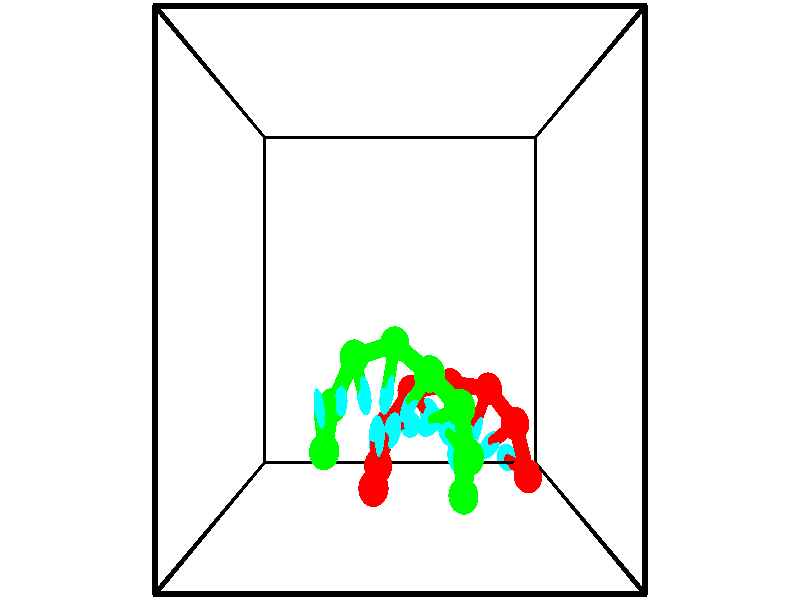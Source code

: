 // switches for output
#declare DRAW_BASES = 1; // possible values are 0, 1; only relevant for DNA ribbons
#declare DRAW_BASES_TYPE = 3; // possible values are 1, 2, 3; only relevant for DNA ribbons
#declare DRAW_FOG = 0; // set to 1 to enable fog

#include "colors.inc"

#include "transforms.inc"
background { rgb <1, 1, 1>}

#default {
   normal{
       ripples 0.25
       frequency 0.20
       turbulence 0.2
       lambda 5
   }
	finish {
		phong 0.1
		phong_size 40.
	}
}

// original window dimensions: 1024x640


// camera settings

camera {
	sky <-0, 1, 0>
	up <-0, 1, 0>
	right 1.6 * <1, 0, 0>
	location <2.5, 2.5, 11.1562>
	look_at <2.5, 2.5, 2.5>
	direction <0, 0, -8.6562>
	angle 67.0682
}


# declare cpy_camera_pos = <2.5, 2.5, 11.1562>;
# if (DRAW_FOG = 1)
fog {
	fog_type 2
	up vnormalize(cpy_camera_pos)
	color rgbt<1,1,1,0.3>
	distance 1e-5
	fog_alt 3e-3
	fog_offset 4
}
# end


// LIGHTS

# declare lum = 6;
global_settings {
	ambient_light rgb lum * <0.05, 0.05, 0.05>
	max_trace_level 15
}# declare cpy_direct_light_amount = 0.25;
light_source
{	1000 * <-1, -1, 1>,
	rgb lum * cpy_direct_light_amount
	parallel
}

light_source
{	1000 * <1, 1, -1>,
	rgb lum * cpy_direct_light_amount
	parallel
}

// strand 0

// nucleotide -1

// particle -1
sphere {
	<4.799268, -0.137182, 0.307223> 0.250000
	pigment { color rgbt <1,0,0,0> }
	no_shadow
}
cylinder {
	<4.646255, -0.055099, -0.053123>,  <4.554448, -0.005850, -0.269331>, 0.100000
	pigment { color rgbt <1,0,0,0> }
	no_shadow
}
cylinder {
	<4.646255, -0.055099, -0.053123>,  <4.799268, -0.137182, 0.307223>, 0.100000
	pigment { color rgbt <1,0,0,0> }
	no_shadow
}

// particle -1
sphere {
	<4.646255, -0.055099, -0.053123> 0.100000
	pigment { color rgbt <1,0,0,0> }
	no_shadow
}
sphere {
	0, 1
	scale<0.080000,0.200000,0.300000>
	matrix <-0.792278, 0.428786, 0.434094,
		0.475358, 0.879792, -0.001445,
		-0.382531, 0.205205, -0.900867,
		4.531496, 0.006462, -0.323383>
	pigment { color rgbt <0,1,1,0> }
	no_shadow
}
cylinder {
	<4.575347, 0.643282, 0.272591>,  <4.799268, -0.137182, 0.307223>, 0.130000
	pigment { color rgbt <1,0,0,0> }
	no_shadow
}

// nucleotide -1

// particle -1
sphere {
	<4.575347, 0.643282, 0.272591> 0.250000
	pigment { color rgbt <1,0,0,0> }
	no_shadow
}
cylinder {
	<4.351135, 0.413345, 0.034142>,  <4.216608, 0.275383, -0.108928>, 0.100000
	pigment { color rgbt <1,0,0,0> }
	no_shadow
}
cylinder {
	<4.351135, 0.413345, 0.034142>,  <4.575347, 0.643282, 0.272591>, 0.100000
	pigment { color rgbt <1,0,0,0> }
	no_shadow
}

// particle -1
sphere {
	<4.351135, 0.413345, 0.034142> 0.100000
	pigment { color rgbt <1,0,0,0> }
	no_shadow
}
sphere {
	0, 1
	scale<0.080000,0.200000,0.300000>
	matrix <-0.828117, 0.384429, 0.407966,
		-0.005350, 0.722337, -0.691521,
		-0.560529, -0.574843, -0.596123,
		4.182976, 0.240893, -0.144695>
	pigment { color rgbt <0,1,1,0> }
	no_shadow
}
cylinder {
	<4.142497, 1.125604, -0.077885>,  <4.575347, 0.643282, 0.272591>, 0.130000
	pigment { color rgbt <1,0,0,0> }
	no_shadow
}

// nucleotide -1

// particle -1
sphere {
	<4.142497, 1.125604, -0.077885> 0.250000
	pigment { color rgbt <1,0,0,0> }
	no_shadow
}
cylinder {
	<3.981983, 0.759239, -0.074402>,  <3.885675, 0.539420, -0.072312>, 0.100000
	pigment { color rgbt <1,0,0,0> }
	no_shadow
}
cylinder {
	<3.981983, 0.759239, -0.074402>,  <4.142497, 1.125604, -0.077885>, 0.100000
	pigment { color rgbt <1,0,0,0> }
	no_shadow
}

// particle -1
sphere {
	<3.981983, 0.759239, -0.074402> 0.100000
	pigment { color rgbt <1,0,0,0> }
	no_shadow
}
sphere {
	0, 1
	scale<0.080000,0.200000,0.300000>
	matrix <-0.787287, 0.349759, 0.507787,
		-0.468134, 0.196911, -0.861439,
		-0.401285, -0.915912, 0.008708,
		3.861598, 0.484466, -0.071789>
	pigment { color rgbt <0,1,1,0> }
	no_shadow
}
cylinder {
	<3.458383, 1.163369, -0.391080>,  <4.142497, 1.125604, -0.077885>, 0.130000
	pigment { color rgbt <1,0,0,0> }
	no_shadow
}

// nucleotide -1

// particle -1
sphere {
	<3.458383, 1.163369, -0.391080> 0.250000
	pigment { color rgbt <1,0,0,0> }
	no_shadow
}
cylinder {
	<3.469660, 0.874435, -0.114693>,  <3.476426, 0.701075, 0.051140>, 0.100000
	pigment { color rgbt <1,0,0,0> }
	no_shadow
}
cylinder {
	<3.469660, 0.874435, -0.114693>,  <3.458383, 1.163369, -0.391080>, 0.100000
	pigment { color rgbt <1,0,0,0> }
	no_shadow
}

// particle -1
sphere {
	<3.469660, 0.874435, -0.114693> 0.100000
	pigment { color rgbt <1,0,0,0> }
	no_shadow
}
sphere {
	0, 1
	scale<0.080000,0.200000,0.300000>
	matrix <-0.900989, 0.281014, 0.330531,
		-0.432926, -0.631873, -0.642893,
		0.028192, -0.722335, 0.690969,
		3.478117, 0.657735, 0.092598>
	pigment { color rgbt <0,1,1,0> }
	no_shadow
}
cylinder {
	<2.702486, 1.068454, -0.264545>,  <3.458383, 1.163369, -0.391080>, 0.130000
	pigment { color rgbt <1,0,0,0> }
	no_shadow
}

// nucleotide -1

// particle -1
sphere {
	<2.702486, 1.068454, -0.264545> 0.250000
	pigment { color rgbt <1,0,0,0> }
	no_shadow
}
cylinder {
	<2.890083, 0.917053, 0.054649>,  <3.002641, 0.826213, 0.246166>, 0.100000
	pigment { color rgbt <1,0,0,0> }
	no_shadow
}
cylinder {
	<2.890083, 0.917053, 0.054649>,  <2.702486, 1.068454, -0.264545>, 0.100000
	pigment { color rgbt <1,0,0,0> }
	no_shadow
}

// particle -1
sphere {
	<2.890083, 0.917053, 0.054649> 0.100000
	pigment { color rgbt <1,0,0,0> }
	no_shadow
}
sphere {
	0, 1
	scale<0.080000,0.200000,0.300000>
	matrix <-0.797333, 0.207164, 0.566871,
		-0.379875, -0.902120, -0.204633,
		0.468993, -0.378501, 0.797987,
		3.030781, 0.803503, 0.294045>
	pigment { color rgbt <0,1,1,0> }
	no_shadow
}
cylinder {
	<2.277128, 0.561703, -0.076838>,  <2.702486, 1.068454, -0.264545>, 0.130000
	pigment { color rgbt <1,0,0,0> }
	no_shadow
}

// nucleotide -1

// particle -1
sphere {
	<2.277128, 0.561703, -0.076838> 0.250000
	pigment { color rgbt <1,0,0,0> }
	no_shadow
}
cylinder {
	<2.502455, 0.626419, 0.247261>,  <2.637650, 0.665249, 0.441720>, 0.100000
	pigment { color rgbt <1,0,0,0> }
	no_shadow
}
cylinder {
	<2.502455, 0.626419, 0.247261>,  <2.277128, 0.561703, -0.076838>, 0.100000
	pigment { color rgbt <1,0,0,0> }
	no_shadow
}

// particle -1
sphere {
	<2.502455, 0.626419, 0.247261> 0.100000
	pigment { color rgbt <1,0,0,0> }
	no_shadow
}
sphere {
	0, 1
	scale<0.080000,0.200000,0.300000>
	matrix <-0.823943, 0.036902, 0.565470,
		0.061586, -0.986136, 0.154090,
		0.563316, 0.161787, 0.810247,
		2.671450, 0.674956, 0.490335>
	pigment { color rgbt <0,1,1,0> }
	no_shadow
}
cylinder {
	<2.113050, 0.043641, 0.424131>,  <2.277128, 0.561703, -0.076838>, 0.130000
	pigment { color rgbt <1,0,0,0> }
	no_shadow
}

// nucleotide -1

// particle -1
sphere {
	<2.113050, 0.043641, 0.424131> 0.250000
	pigment { color rgbt <1,0,0,0> }
	no_shadow
}
cylinder {
	<2.257769, 0.372887, 0.599213>,  <2.344600, 0.570434, 0.704262>, 0.100000
	pigment { color rgbt <1,0,0,0> }
	no_shadow
}
cylinder {
	<2.257769, 0.372887, 0.599213>,  <2.113050, 0.043641, 0.424131>, 0.100000
	pigment { color rgbt <1,0,0,0> }
	no_shadow
}

// particle -1
sphere {
	<2.257769, 0.372887, 0.599213> 0.100000
	pigment { color rgbt <1,0,0,0> }
	no_shadow
}
sphere {
	0, 1
	scale<0.080000,0.200000,0.300000>
	matrix <-0.798859, 0.031712, 0.600682,
		0.480550, -0.566989, 0.669026,
		0.361796, 0.823115, 0.437705,
		2.366307, 0.619821, 0.730524>
	pigment { color rgbt <0,1,1,0> }
	no_shadow
}
cylinder {
	<2.059795, -0.103728, 1.138771>,  <2.113050, 0.043641, 0.424131>, 0.130000
	pigment { color rgbt <1,0,0,0> }
	no_shadow
}

// nucleotide -1

// particle -1
sphere {
	<2.059795, -0.103728, 1.138771> 0.250000
	pigment { color rgbt <1,0,0,0> }
	no_shadow
}
cylinder {
	<2.087378, 0.293808, 1.104065>,  <2.103927, 0.532329, 1.083241>, 0.100000
	pigment { color rgbt <1,0,0,0> }
	no_shadow
}
cylinder {
	<2.087378, 0.293808, 1.104065>,  <2.059795, -0.103728, 1.138771>, 0.100000
	pigment { color rgbt <1,0,0,0> }
	no_shadow
}

// particle -1
sphere {
	<2.087378, 0.293808, 1.104065> 0.100000
	pigment { color rgbt <1,0,0,0> }
	no_shadow
}
sphere {
	0, 1
	scale<0.080000,0.200000,0.300000>
	matrix <-0.787573, 0.107617, 0.606752,
		0.612351, 0.026494, 0.790142,
		0.068957, 0.993839, -0.086766,
		2.108065, 0.591960, 1.078035>
	pigment { color rgbt <0,1,1,0> }
	no_shadow
}
// strand 1

// nucleotide -1

// particle -1
sphere {
	<1.240952, 0.399130, 1.124497> 0.250000
	pigment { color rgbt <0,1,0,0> }
	no_shadow
}
cylinder {
	<1.217012, 0.762566, 1.289848>,  <1.202648, 0.980627, 1.389059>, 0.100000
	pigment { color rgbt <0,1,0,0> }
	no_shadow
}
cylinder {
	<1.217012, 0.762566, 1.289848>,  <1.240952, 0.399130, 1.124497>, 0.100000
	pigment { color rgbt <0,1,0,0> }
	no_shadow
}

// particle -1
sphere {
	<1.217012, 0.762566, 1.289848> 0.100000
	pigment { color rgbt <0,1,0,0> }
	no_shadow
}
sphere {
	0, 1
	scale<0.080000,0.200000,0.300000>
	matrix <0.952902, 0.175350, -0.247446,
		-0.297313, 0.379100, -0.876292,
		-0.059851, 0.908590, 0.413379,
		1.199057, 1.035143, 1.413862>
	pigment { color rgbt <0,1,1,0> }
	no_shadow
}
cylinder {
	<1.330576, 0.982991, 0.732748>,  <1.240952, 0.399130, 1.124497>, 0.130000
	pigment { color rgbt <0,1,0,0> }
	no_shadow
}

// nucleotide -1

// particle -1
sphere {
	<1.330576, 0.982991, 0.732748> 0.250000
	pigment { color rgbt <0,1,0,0> }
	no_shadow
}
cylinder {
	<1.453664, 1.068901, 1.103516>,  <1.527517, 1.120447, 1.325976>, 0.100000
	pigment { color rgbt <0,1,0,0> }
	no_shadow
}
cylinder {
	<1.453664, 1.068901, 1.103516>,  <1.330576, 0.982991, 0.732748>, 0.100000
	pigment { color rgbt <0,1,0,0> }
	no_shadow
}

// particle -1
sphere {
	<1.453664, 1.068901, 1.103516> 0.100000
	pigment { color rgbt <0,1,0,0> }
	no_shadow
}
sphere {
	0, 1
	scale<0.080000,0.200000,0.300000>
	matrix <0.949946, -0.014109, -0.312096,
		-0.053953, 0.976562, -0.208365,
		0.307721, 0.214774, 0.926920,
		1.545981, 1.133333, 1.381591>
	pigment { color rgbt <0,1,1,0> }
	no_shadow
}
cylinder {
	<1.713181, 1.684823, 0.777420>,  <1.330576, 0.982991, 0.732748>, 0.130000
	pigment { color rgbt <0,1,0,0> }
	no_shadow
}

// nucleotide -1

// particle -1
sphere {
	<1.713181, 1.684823, 0.777420> 0.250000
	pigment { color rgbt <0,1,0,0> }
	no_shadow
}
cylinder {
	<1.824610, 1.402679, 1.038147>,  <1.891468, 1.233393, 1.194583>, 0.100000
	pigment { color rgbt <0,1,0,0> }
	no_shadow
}
cylinder {
	<1.824610, 1.402679, 1.038147>,  <1.713181, 1.684823, 0.777420>, 0.100000
	pigment { color rgbt <0,1,0,0> }
	no_shadow
}

// particle -1
sphere {
	<1.824610, 1.402679, 1.038147> 0.100000
	pigment { color rgbt <0,1,0,0> }
	no_shadow
}
sphere {
	0, 1
	scale<0.080000,0.200000,0.300000>
	matrix <0.886518, -0.072213, -0.457024,
		0.369435, 0.705162, 0.605198,
		0.278573, -0.705359, 0.651817,
		1.908182, 1.191072, 1.233692>
	pigment { color rgbt <0,1,1,0> }
	no_shadow
}
cylinder {
	<2.409617, 1.879305, 0.970701>,  <1.713181, 1.684823, 0.777420>, 0.130000
	pigment { color rgbt <0,1,0,0> }
	no_shadow
}

// nucleotide -1

// particle -1
sphere {
	<2.409617, 1.879305, 0.970701> 0.250000
	pigment { color rgbt <0,1,0,0> }
	no_shadow
}
cylinder {
	<2.335875, 1.492241, 1.039574>,  <2.291630, 1.260002, 1.080897>, 0.100000
	pigment { color rgbt <0,1,0,0> }
	no_shadow
}
cylinder {
	<2.335875, 1.492241, 1.039574>,  <2.409617, 1.879305, 0.970701>, 0.100000
	pigment { color rgbt <0,1,0,0> }
	no_shadow
}

// particle -1
sphere {
	<2.335875, 1.492241, 1.039574> 0.100000
	pigment { color rgbt <0,1,0,0> }
	no_shadow
}
sphere {
	0, 1
	scale<0.080000,0.200000,0.300000>
	matrix <0.867789, -0.242507, -0.433743,
		0.461471, 0.069454, 0.884432,
		-0.184356, -0.967660, 0.172181,
		2.280568, 1.201943, 1.091228>
	pigment { color rgbt <0,1,1,0> }
	no_shadow
}
cylinder {
	<2.970495, 1.510499, 1.462040>,  <2.409617, 1.879305, 0.970701>, 0.130000
	pigment { color rgbt <0,1,0,0> }
	no_shadow
}

// nucleotide -1

// particle -1
sphere {
	<2.970495, 1.510499, 1.462040> 0.250000
	pigment { color rgbt <0,1,0,0> }
	no_shadow
}
cylinder {
	<2.788843, 1.234703, 1.236343>,  <2.679852, 1.069225, 1.100925>, 0.100000
	pigment { color rgbt <0,1,0,0> }
	no_shadow
}
cylinder {
	<2.788843, 1.234703, 1.236343>,  <2.970495, 1.510499, 1.462040>, 0.100000
	pigment { color rgbt <0,1,0,0> }
	no_shadow
}

// particle -1
sphere {
	<2.788843, 1.234703, 1.236343> 0.100000
	pigment { color rgbt <0,1,0,0> }
	no_shadow
}
sphere {
	0, 1
	scale<0.080000,0.200000,0.300000>
	matrix <0.890371, -0.328673, -0.314983,
		0.031727, -0.645427, 0.763162,
		-0.454130, -0.689491, -0.564242,
		2.652604, 1.027856, 1.067071>
	pigment { color rgbt <0,1,1,0> }
	no_shadow
}
cylinder {
	<3.464883, 1.054010, 1.406234>,  <2.970495, 1.510499, 1.462040>, 0.130000
	pigment { color rgbt <0,1,0,0> }
	no_shadow
}

// nucleotide -1

// particle -1
sphere {
	<3.464883, 1.054010, 1.406234> 0.250000
	pigment { color rgbt <0,1,0,0> }
	no_shadow
}
cylinder {
	<3.202747, 0.895988, 1.148720>,  <3.045465, 0.801176, 0.994211>, 0.100000
	pigment { color rgbt <0,1,0,0> }
	no_shadow
}
cylinder {
	<3.202747, 0.895988, 1.148720>,  <3.464883, 1.054010, 1.406234>, 0.100000
	pigment { color rgbt <0,1,0,0> }
	no_shadow
}

// particle -1
sphere {
	<3.202747, 0.895988, 1.148720> 0.100000
	pigment { color rgbt <0,1,0,0> }
	no_shadow
}
sphere {
	0, 1
	scale<0.080000,0.200000,0.300000>
	matrix <0.754574, -0.380585, -0.534577,
		-0.033829, -0.836115, 0.547510,
		-0.655342, -0.395053, -0.643786,
		3.006144, 0.777473, 0.955584>
	pigment { color rgbt <0,1,1,0> }
	no_shadow
}
cylinder {
	<3.612857, 0.380046, 1.367371>,  <3.464883, 1.054010, 1.406234>, 0.130000
	pigment { color rgbt <0,1,0,0> }
	no_shadow
}

// nucleotide -1

// particle -1
sphere {
	<3.612857, 0.380046, 1.367371> 0.250000
	pigment { color rgbt <0,1,0,0> }
	no_shadow
}
cylinder {
	<3.452154, 0.525322, 1.031113>,  <3.355732, 0.612487, 0.829358>, 0.100000
	pigment { color rgbt <0,1,0,0> }
	no_shadow
}
cylinder {
	<3.452154, 0.525322, 1.031113>,  <3.612857, 0.380046, 1.367371>, 0.100000
	pigment { color rgbt <0,1,0,0> }
	no_shadow
}

// particle -1
sphere {
	<3.452154, 0.525322, 1.031113> 0.100000
	pigment { color rgbt <0,1,0,0> }
	no_shadow
}
sphere {
	0, 1
	scale<0.080000,0.200000,0.300000>
	matrix <0.796277, -0.314809, -0.516563,
		-0.452254, -0.876920, -0.162723,
		-0.401758, 0.363190, -0.840645,
		3.331626, 0.634279, 0.778919>
	pigment { color rgbt <0,1,1,0> }
	no_shadow
}
cylinder {
	<3.562758, -0.235427, 1.044682>,  <3.612857, 0.380046, 1.367371>, 0.130000
	pigment { color rgbt <0,1,0,0> }
	no_shadow
}

// nucleotide -1

// particle -1
sphere {
	<3.562758, -0.235427, 1.044682> 0.250000
	pigment { color rgbt <0,1,0,0> }
	no_shadow
}
cylinder {
	<3.533652, 0.040291, 0.756355>,  <3.516187, 0.205722, 0.583359>, 0.100000
	pigment { color rgbt <0,1,0,0> }
	no_shadow
}
cylinder {
	<3.533652, 0.040291, 0.756355>,  <3.562758, -0.235427, 1.044682>, 0.100000
	pigment { color rgbt <0,1,0,0> }
	no_shadow
}

// particle -1
sphere {
	<3.533652, 0.040291, 0.756355> 0.100000
	pigment { color rgbt <0,1,0,0> }
	no_shadow
}
sphere {
	0, 1
	scale<0.080000,0.200000,0.300000>
	matrix <0.566495, -0.566264, -0.598689,
		-0.820846, -0.451904, -0.349276,
		-0.072767, 0.689295, -0.720817,
		3.511821, 0.247079, 0.540110>
	pigment { color rgbt <0,1,1,0> }
	no_shadow
}
// box output
cylinder {
	<0.000000, 0.000000, 0.000000>,  <5.000000, 0.000000, 0.000000>, 0.025000
	pigment { color rgbt <0,0,0,0> }
	no_shadow
}
cylinder {
	<0.000000, 0.000000, 0.000000>,  <0.000000, 5.000000, 0.000000>, 0.025000
	pigment { color rgbt <0,0,0,0> }
	no_shadow
}
cylinder {
	<0.000000, 0.000000, 0.000000>,  <0.000000, 0.000000, 5.000000>, 0.025000
	pigment { color rgbt <0,0,0,0> }
	no_shadow
}
cylinder {
	<5.000000, 5.000000, 5.000000>,  <0.000000, 5.000000, 5.000000>, 0.025000
	pigment { color rgbt <0,0,0,0> }
	no_shadow
}
cylinder {
	<5.000000, 5.000000, 5.000000>,  <5.000000, 0.000000, 5.000000>, 0.025000
	pigment { color rgbt <0,0,0,0> }
	no_shadow
}
cylinder {
	<5.000000, 5.000000, 5.000000>,  <5.000000, 5.000000, 0.000000>, 0.025000
	pigment { color rgbt <0,0,0,0> }
	no_shadow
}
cylinder {
	<0.000000, 0.000000, 5.000000>,  <0.000000, 5.000000, 5.000000>, 0.025000
	pigment { color rgbt <0,0,0,0> }
	no_shadow
}
cylinder {
	<0.000000, 0.000000, 5.000000>,  <5.000000, 0.000000, 5.000000>, 0.025000
	pigment { color rgbt <0,0,0,0> }
	no_shadow
}
cylinder {
	<5.000000, 5.000000, 0.000000>,  <0.000000, 5.000000, 0.000000>, 0.025000
	pigment { color rgbt <0,0,0,0> }
	no_shadow
}
cylinder {
	<5.000000, 5.000000, 0.000000>,  <5.000000, 0.000000, 0.000000>, 0.025000
	pigment { color rgbt <0,0,0,0> }
	no_shadow
}
cylinder {
	<5.000000, 0.000000, 5.000000>,  <5.000000, 0.000000, 0.000000>, 0.025000
	pigment { color rgbt <0,0,0,0> }
	no_shadow
}
cylinder {
	<0.000000, 5.000000, 0.000000>,  <0.000000, 5.000000, 5.000000>, 0.025000
	pigment { color rgbt <0,0,0,0> }
	no_shadow
}
// end of box output
